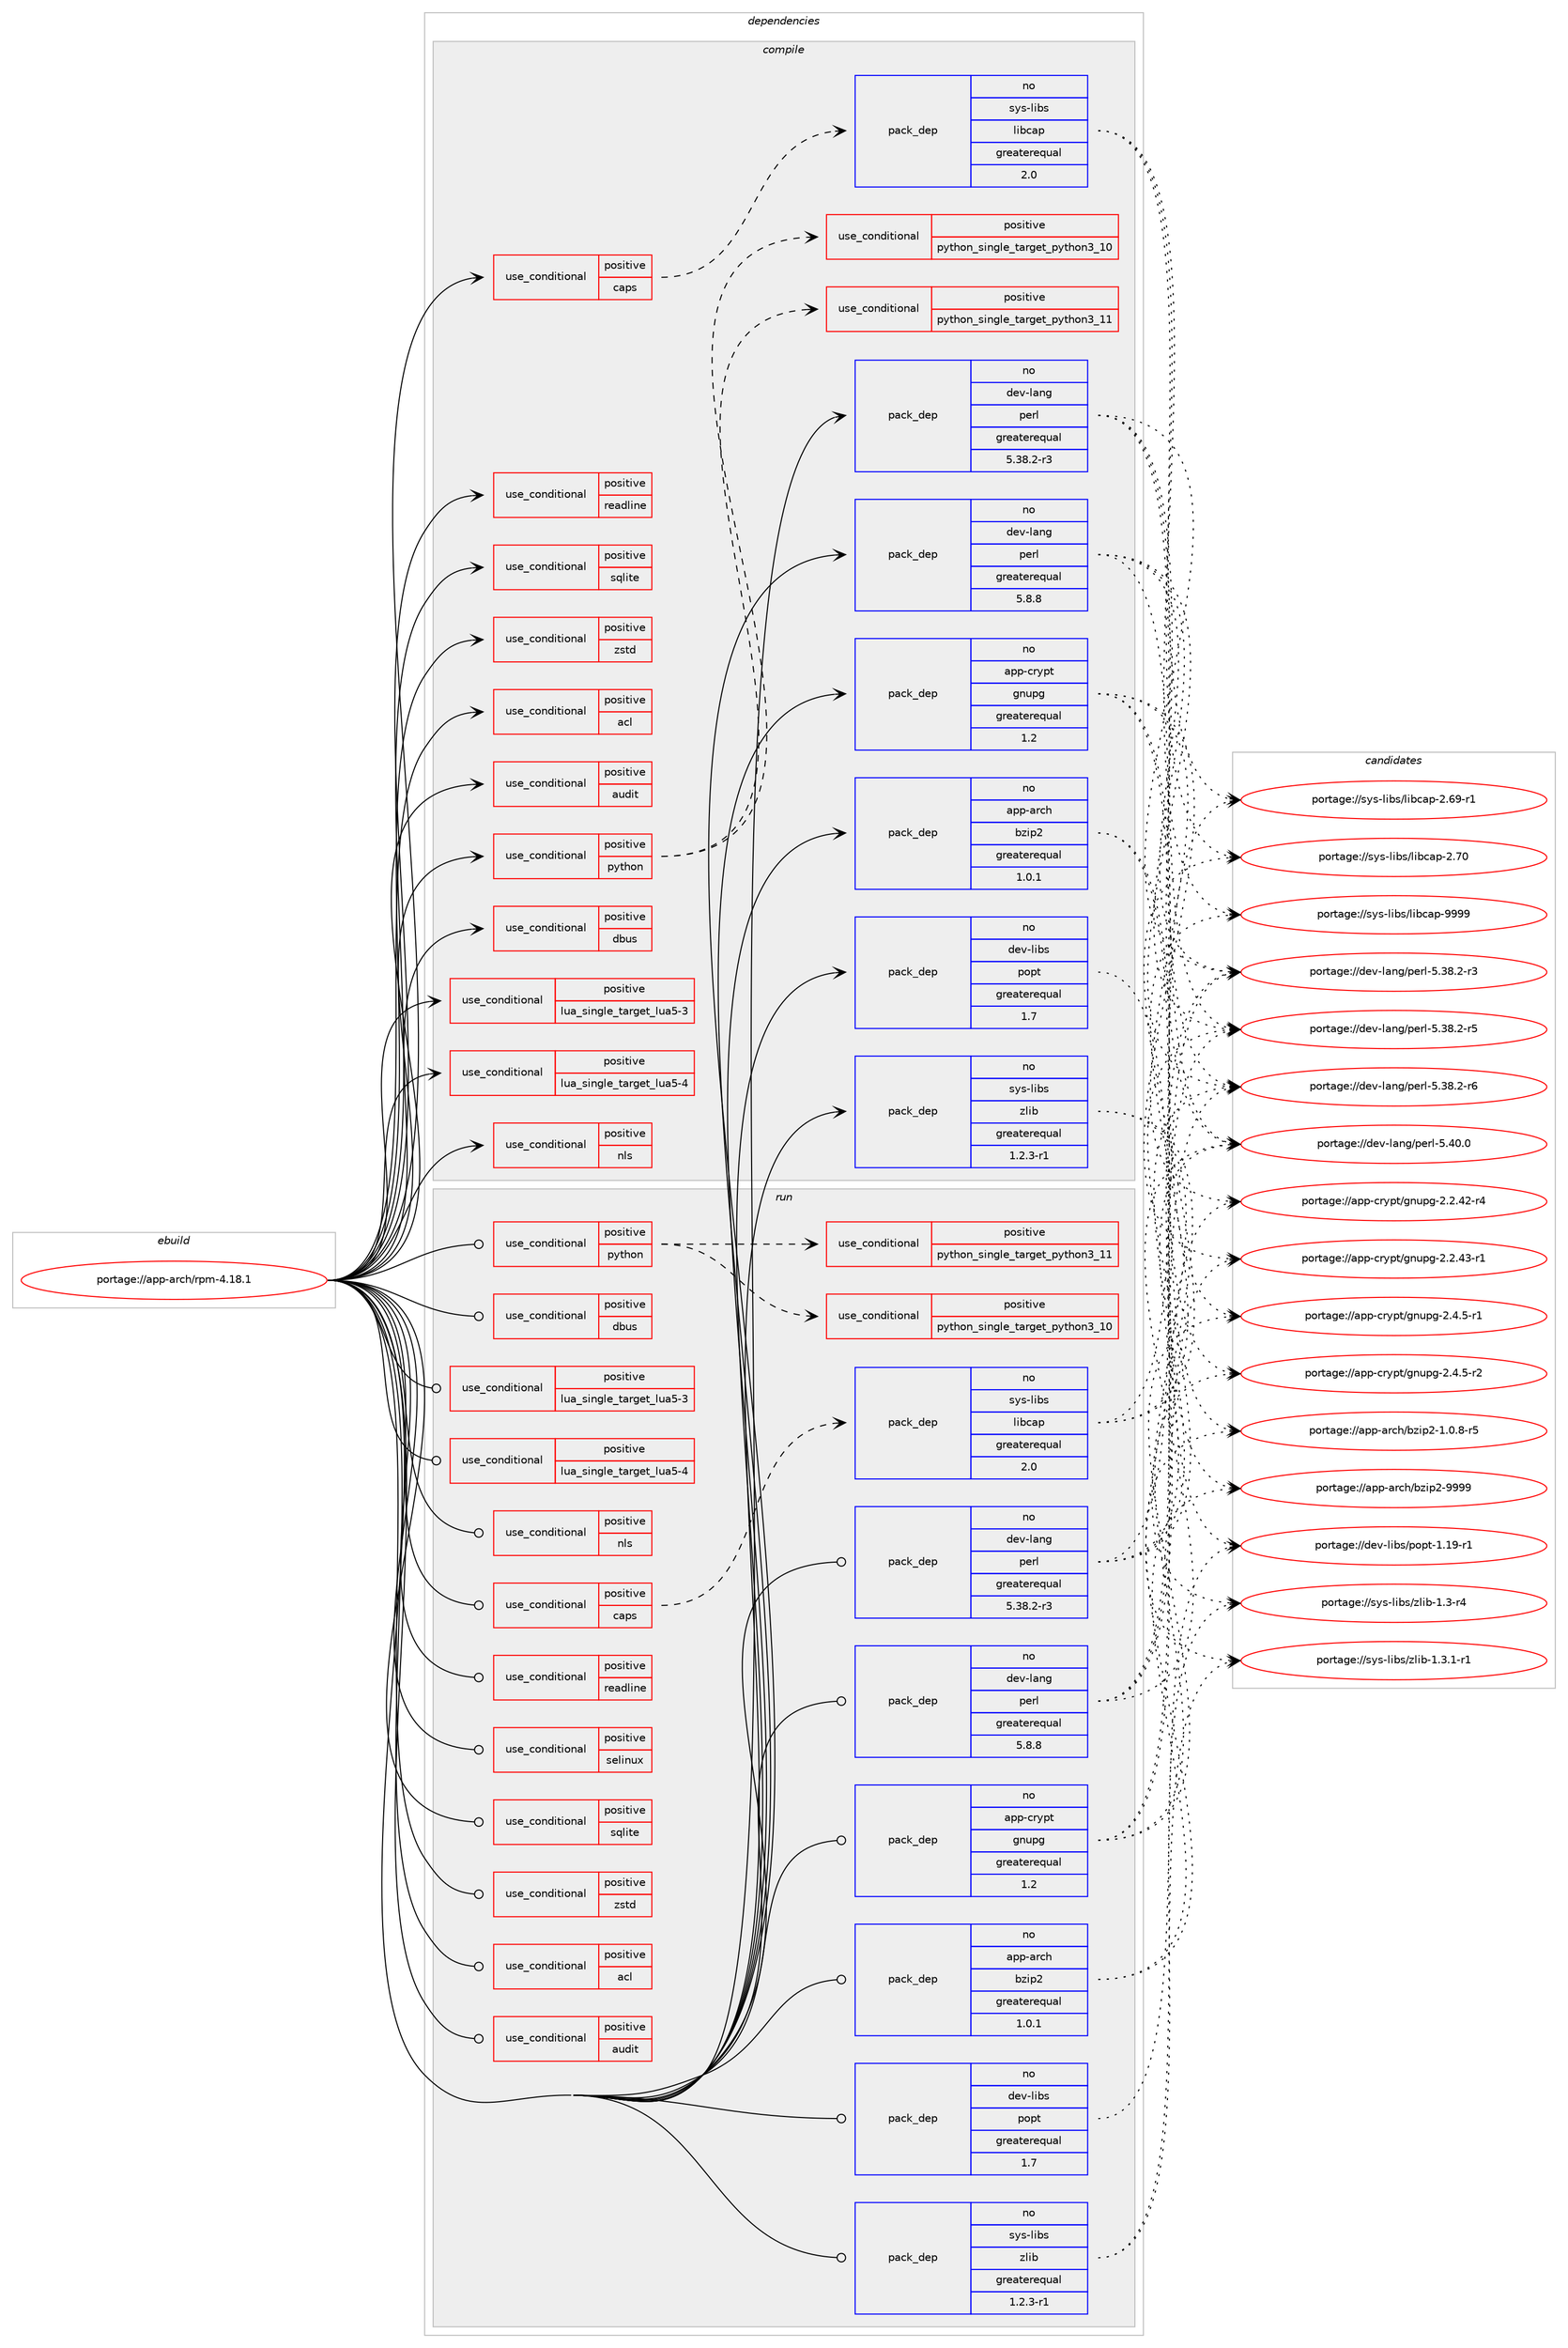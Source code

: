 digraph prolog {

# *************
# Graph options
# *************

newrank=true;
concentrate=true;
compound=true;
graph [rankdir=LR,fontname=Helvetica,fontsize=10,ranksep=1.5];#, ranksep=2.5, nodesep=0.2];
edge  [arrowhead=vee];
node  [fontname=Helvetica,fontsize=10];

# **********
# The ebuild
# **********

subgraph cluster_leftcol {
color=gray;
rank=same;
label=<<i>ebuild</i>>;
id [label="portage://app-arch/rpm-4.18.1", color=red, width=4, href="../app-arch/rpm-4.18.1.svg"];
}

# ****************
# The dependencies
# ****************

subgraph cluster_midcol {
color=gray;
label=<<i>dependencies</i>>;
subgraph cluster_compile {
fillcolor="#eeeeee";
style=filled;
label=<<i>compile</i>>;
subgraph cond1916 {
dependency3092 [label=<<TABLE BORDER="0" CELLBORDER="1" CELLSPACING="0" CELLPADDING="4"><TR><TD ROWSPAN="3" CELLPADDING="10">use_conditional</TD></TR><TR><TD>positive</TD></TR><TR><TD>acl</TD></TR></TABLE>>, shape=none, color=red];
# *** BEGIN UNKNOWN DEPENDENCY TYPE (TODO) ***
# dependency3092 -> package_dependency(portage://app-arch/rpm-4.18.1,install,no,virtual,acl,none,[,,],[],[])
# *** END UNKNOWN DEPENDENCY TYPE (TODO) ***

}
id:e -> dependency3092:w [weight=20,style="solid",arrowhead="vee"];
subgraph cond1917 {
dependency3093 [label=<<TABLE BORDER="0" CELLBORDER="1" CELLSPACING="0" CELLPADDING="4"><TR><TD ROWSPAN="3" CELLPADDING="10">use_conditional</TD></TR><TR><TD>positive</TD></TR><TR><TD>audit</TD></TR></TABLE>>, shape=none, color=red];
# *** BEGIN UNKNOWN DEPENDENCY TYPE (TODO) ***
# dependency3093 -> package_dependency(portage://app-arch/rpm-4.18.1,install,no,sys-process,audit,none,[,,],[],[])
# *** END UNKNOWN DEPENDENCY TYPE (TODO) ***

}
id:e -> dependency3093:w [weight=20,style="solid",arrowhead="vee"];
subgraph cond1918 {
dependency3094 [label=<<TABLE BORDER="0" CELLBORDER="1" CELLSPACING="0" CELLPADDING="4"><TR><TD ROWSPAN="3" CELLPADDING="10">use_conditional</TD></TR><TR><TD>positive</TD></TR><TR><TD>caps</TD></TR></TABLE>>, shape=none, color=red];
subgraph pack1150 {
dependency3095 [label=<<TABLE BORDER="0" CELLBORDER="1" CELLSPACING="0" CELLPADDING="4" WIDTH="220"><TR><TD ROWSPAN="6" CELLPADDING="30">pack_dep</TD></TR><TR><TD WIDTH="110">no</TD></TR><TR><TD>sys-libs</TD></TR><TR><TD>libcap</TD></TR><TR><TD>greaterequal</TD></TR><TR><TD>2.0</TD></TR></TABLE>>, shape=none, color=blue];
}
dependency3094:e -> dependency3095:w [weight=20,style="dashed",arrowhead="vee"];
}
id:e -> dependency3094:w [weight=20,style="solid",arrowhead="vee"];
subgraph cond1919 {
dependency3096 [label=<<TABLE BORDER="0" CELLBORDER="1" CELLSPACING="0" CELLPADDING="4"><TR><TD ROWSPAN="3" CELLPADDING="10">use_conditional</TD></TR><TR><TD>positive</TD></TR><TR><TD>dbus</TD></TR></TABLE>>, shape=none, color=red];
# *** BEGIN UNKNOWN DEPENDENCY TYPE (TODO) ***
# dependency3096 -> package_dependency(portage://app-arch/rpm-4.18.1,install,no,sys-apps,dbus,none,[,,],[],[])
# *** END UNKNOWN DEPENDENCY TYPE (TODO) ***

}
id:e -> dependency3096:w [weight=20,style="solid",arrowhead="vee"];
subgraph cond1920 {
dependency3097 [label=<<TABLE BORDER="0" CELLBORDER="1" CELLSPACING="0" CELLPADDING="4"><TR><TD ROWSPAN="3" CELLPADDING="10">use_conditional</TD></TR><TR><TD>positive</TD></TR><TR><TD>lua_single_target_lua5-3</TD></TR></TABLE>>, shape=none, color=red];
# *** BEGIN UNKNOWN DEPENDENCY TYPE (TODO) ***
# dependency3097 -> package_dependency(portage://app-arch/rpm-4.18.1,install,no,dev-lang,lua,none,[,,],[slot(5.3)],[])
# *** END UNKNOWN DEPENDENCY TYPE (TODO) ***

}
id:e -> dependency3097:w [weight=20,style="solid",arrowhead="vee"];
subgraph cond1921 {
dependency3098 [label=<<TABLE BORDER="0" CELLBORDER="1" CELLSPACING="0" CELLPADDING="4"><TR><TD ROWSPAN="3" CELLPADDING="10">use_conditional</TD></TR><TR><TD>positive</TD></TR><TR><TD>lua_single_target_lua5-4</TD></TR></TABLE>>, shape=none, color=red];
# *** BEGIN UNKNOWN DEPENDENCY TYPE (TODO) ***
# dependency3098 -> package_dependency(portage://app-arch/rpm-4.18.1,install,no,dev-lang,lua,none,[,,],[slot(5.4)],[])
# *** END UNKNOWN DEPENDENCY TYPE (TODO) ***

}
id:e -> dependency3098:w [weight=20,style="solid",arrowhead="vee"];
subgraph cond1922 {
dependency3099 [label=<<TABLE BORDER="0" CELLBORDER="1" CELLSPACING="0" CELLPADDING="4"><TR><TD ROWSPAN="3" CELLPADDING="10">use_conditional</TD></TR><TR><TD>positive</TD></TR><TR><TD>nls</TD></TR></TABLE>>, shape=none, color=red];
# *** BEGIN UNKNOWN DEPENDENCY TYPE (TODO) ***
# dependency3099 -> package_dependency(portage://app-arch/rpm-4.18.1,install,no,virtual,libintl,none,[,,],[],[])
# *** END UNKNOWN DEPENDENCY TYPE (TODO) ***

}
id:e -> dependency3099:w [weight=20,style="solid",arrowhead="vee"];
subgraph cond1923 {
dependency3100 [label=<<TABLE BORDER="0" CELLBORDER="1" CELLSPACING="0" CELLPADDING="4"><TR><TD ROWSPAN="3" CELLPADDING="10">use_conditional</TD></TR><TR><TD>positive</TD></TR><TR><TD>python</TD></TR></TABLE>>, shape=none, color=red];
subgraph cond1924 {
dependency3101 [label=<<TABLE BORDER="0" CELLBORDER="1" CELLSPACING="0" CELLPADDING="4"><TR><TD ROWSPAN="3" CELLPADDING="10">use_conditional</TD></TR><TR><TD>positive</TD></TR><TR><TD>python_single_target_python3_10</TD></TR></TABLE>>, shape=none, color=red];
# *** BEGIN UNKNOWN DEPENDENCY TYPE (TODO) ***
# dependency3101 -> package_dependency(portage://app-arch/rpm-4.18.1,install,no,dev-lang,python,none,[,,],[slot(3.10)],[])
# *** END UNKNOWN DEPENDENCY TYPE (TODO) ***

}
dependency3100:e -> dependency3101:w [weight=20,style="dashed",arrowhead="vee"];
subgraph cond1925 {
dependency3102 [label=<<TABLE BORDER="0" CELLBORDER="1" CELLSPACING="0" CELLPADDING="4"><TR><TD ROWSPAN="3" CELLPADDING="10">use_conditional</TD></TR><TR><TD>positive</TD></TR><TR><TD>python_single_target_python3_11</TD></TR></TABLE>>, shape=none, color=red];
# *** BEGIN UNKNOWN DEPENDENCY TYPE (TODO) ***
# dependency3102 -> package_dependency(portage://app-arch/rpm-4.18.1,install,no,dev-lang,python,none,[,,],[slot(3.11)],[])
# *** END UNKNOWN DEPENDENCY TYPE (TODO) ***

}
dependency3100:e -> dependency3102:w [weight=20,style="dashed",arrowhead="vee"];
}
id:e -> dependency3100:w [weight=20,style="solid",arrowhead="vee"];
subgraph cond1926 {
dependency3103 [label=<<TABLE BORDER="0" CELLBORDER="1" CELLSPACING="0" CELLPADDING="4"><TR><TD ROWSPAN="3" CELLPADDING="10">use_conditional</TD></TR><TR><TD>positive</TD></TR><TR><TD>readline</TD></TR></TABLE>>, shape=none, color=red];
# *** BEGIN UNKNOWN DEPENDENCY TYPE (TODO) ***
# dependency3103 -> package_dependency(portage://app-arch/rpm-4.18.1,install,no,sys-libs,readline,none,[,,],any_same_slot,[])
# *** END UNKNOWN DEPENDENCY TYPE (TODO) ***

}
id:e -> dependency3103:w [weight=20,style="solid",arrowhead="vee"];
subgraph cond1927 {
dependency3104 [label=<<TABLE BORDER="0" CELLBORDER="1" CELLSPACING="0" CELLPADDING="4"><TR><TD ROWSPAN="3" CELLPADDING="10">use_conditional</TD></TR><TR><TD>positive</TD></TR><TR><TD>sqlite</TD></TR></TABLE>>, shape=none, color=red];
# *** BEGIN UNKNOWN DEPENDENCY TYPE (TODO) ***
# dependency3104 -> package_dependency(portage://app-arch/rpm-4.18.1,install,no,dev-db,sqlite,none,[,,],[slot(3)],[])
# *** END UNKNOWN DEPENDENCY TYPE (TODO) ***

}
id:e -> dependency3104:w [weight=20,style="solid",arrowhead="vee"];
subgraph cond1928 {
dependency3105 [label=<<TABLE BORDER="0" CELLBORDER="1" CELLSPACING="0" CELLPADDING="4"><TR><TD ROWSPAN="3" CELLPADDING="10">use_conditional</TD></TR><TR><TD>positive</TD></TR><TR><TD>zstd</TD></TR></TABLE>>, shape=none, color=red];
# *** BEGIN UNKNOWN DEPENDENCY TYPE (TODO) ***
# dependency3105 -> package_dependency(portage://app-arch/rpm-4.18.1,install,no,app-arch,zstd,none,[,,],any_same_slot,[])
# *** END UNKNOWN DEPENDENCY TYPE (TODO) ***

}
id:e -> dependency3105:w [weight=20,style="solid",arrowhead="vee"];
subgraph pack1151 {
dependency3106 [label=<<TABLE BORDER="0" CELLBORDER="1" CELLSPACING="0" CELLPADDING="4" WIDTH="220"><TR><TD ROWSPAN="6" CELLPADDING="30">pack_dep</TD></TR><TR><TD WIDTH="110">no</TD></TR><TR><TD>app-arch</TD></TR><TR><TD>bzip2</TD></TR><TR><TD>greaterequal</TD></TR><TR><TD>1.0.1</TD></TR></TABLE>>, shape=none, color=blue];
}
id:e -> dependency3106:w [weight=20,style="solid",arrowhead="vee"];
# *** BEGIN UNKNOWN DEPENDENCY TYPE (TODO) ***
# id -> package_dependency(portage://app-arch/rpm-4.18.1,install,no,app-arch,libarchive,none,[,,],any_same_slot,[])
# *** END UNKNOWN DEPENDENCY TYPE (TODO) ***

# *** BEGIN UNKNOWN DEPENDENCY TYPE (TODO) ***
# id -> package_dependency(portage://app-arch/rpm-4.18.1,install,no,app-arch,xz-utils,none,[,,],[],[])
# *** END UNKNOWN DEPENDENCY TYPE (TODO) ***

subgraph pack1152 {
dependency3107 [label=<<TABLE BORDER="0" CELLBORDER="1" CELLSPACING="0" CELLPADDING="4" WIDTH="220"><TR><TD ROWSPAN="6" CELLPADDING="30">pack_dep</TD></TR><TR><TD WIDTH="110">no</TD></TR><TR><TD>app-crypt</TD></TR><TR><TD>gnupg</TD></TR><TR><TD>greaterequal</TD></TR><TR><TD>1.2</TD></TR></TABLE>>, shape=none, color=blue];
}
id:e -> dependency3107:w [weight=20,style="solid",arrowhead="vee"];
subgraph pack1153 {
dependency3108 [label=<<TABLE BORDER="0" CELLBORDER="1" CELLSPACING="0" CELLPADDING="4" WIDTH="220"><TR><TD ROWSPAN="6" CELLPADDING="30">pack_dep</TD></TR><TR><TD WIDTH="110">no</TD></TR><TR><TD>dev-lang</TD></TR><TR><TD>perl</TD></TR><TR><TD>greaterequal</TD></TR><TR><TD>5.38.2-r3</TD></TR></TABLE>>, shape=none, color=blue];
}
id:e -> dependency3108:w [weight=20,style="solid",arrowhead="vee"];
subgraph pack1154 {
dependency3109 [label=<<TABLE BORDER="0" CELLBORDER="1" CELLSPACING="0" CELLPADDING="4" WIDTH="220"><TR><TD ROWSPAN="6" CELLPADDING="30">pack_dep</TD></TR><TR><TD WIDTH="110">no</TD></TR><TR><TD>dev-lang</TD></TR><TR><TD>perl</TD></TR><TR><TD>greaterequal</TD></TR><TR><TD>5.8.8</TD></TR></TABLE>>, shape=none, color=blue];
}
id:e -> dependency3109:w [weight=20,style="solid",arrowhead="vee"];
# *** BEGIN UNKNOWN DEPENDENCY TYPE (TODO) ***
# id -> package_dependency(portage://app-arch/rpm-4.18.1,install,no,dev-libs,elfutils,none,[,,],[],[])
# *** END UNKNOWN DEPENDENCY TYPE (TODO) ***

# *** BEGIN UNKNOWN DEPENDENCY TYPE (TODO) ***
# id -> package_dependency(portage://app-arch/rpm-4.18.1,install,no,dev-libs,libgcrypt,none,[,,],any_same_slot,[])
# *** END UNKNOWN DEPENDENCY TYPE (TODO) ***

subgraph pack1155 {
dependency3110 [label=<<TABLE BORDER="0" CELLBORDER="1" CELLSPACING="0" CELLPADDING="4" WIDTH="220"><TR><TD ROWSPAN="6" CELLPADDING="30">pack_dep</TD></TR><TR><TD WIDTH="110">no</TD></TR><TR><TD>dev-libs</TD></TR><TR><TD>popt</TD></TR><TR><TD>greaterequal</TD></TR><TR><TD>1.7</TD></TR></TABLE>>, shape=none, color=blue];
}
id:e -> dependency3110:w [weight=20,style="solid",arrowhead="vee"];
# *** BEGIN UNKNOWN DEPENDENCY TYPE (TODO) ***
# id -> package_dependency(portage://app-arch/rpm-4.18.1,install,no,sys-apps,file,none,[,,],[],[])
# *** END UNKNOWN DEPENDENCY TYPE (TODO) ***

subgraph pack1156 {
dependency3111 [label=<<TABLE BORDER="0" CELLBORDER="1" CELLSPACING="0" CELLPADDING="4" WIDTH="220"><TR><TD ROWSPAN="6" CELLPADDING="30">pack_dep</TD></TR><TR><TD WIDTH="110">no</TD></TR><TR><TD>sys-libs</TD></TR><TR><TD>zlib</TD></TR><TR><TD>greaterequal</TD></TR><TR><TD>1.2.3-r1</TD></TR></TABLE>>, shape=none, color=blue];
}
id:e -> dependency3111:w [weight=20,style="solid",arrowhead="vee"];
# *** BEGIN UNKNOWN DEPENDENCY TYPE (TODO) ***
# id -> package_dependency(portage://app-arch/rpm-4.18.1,install,no,virtual,libintl,none,[,,],[],[])
# *** END UNKNOWN DEPENDENCY TYPE (TODO) ***

# *** BEGIN UNKNOWN DEPENDENCY TYPE (TODO) ***
# id -> package_dependency(portage://app-arch/rpm-4.18.1,install,weak,app-arch,rpm5,none,[,,],[],[])
# *** END UNKNOWN DEPENDENCY TYPE (TODO) ***

}
subgraph cluster_compileandrun {
fillcolor="#eeeeee";
style=filled;
label=<<i>compile and run</i>>;
}
subgraph cluster_run {
fillcolor="#eeeeee";
style=filled;
label=<<i>run</i>>;
subgraph cond1929 {
dependency3112 [label=<<TABLE BORDER="0" CELLBORDER="1" CELLSPACING="0" CELLPADDING="4"><TR><TD ROWSPAN="3" CELLPADDING="10">use_conditional</TD></TR><TR><TD>positive</TD></TR><TR><TD>acl</TD></TR></TABLE>>, shape=none, color=red];
# *** BEGIN UNKNOWN DEPENDENCY TYPE (TODO) ***
# dependency3112 -> package_dependency(portage://app-arch/rpm-4.18.1,run,no,virtual,acl,none,[,,],[],[])
# *** END UNKNOWN DEPENDENCY TYPE (TODO) ***

}
id:e -> dependency3112:w [weight=20,style="solid",arrowhead="odot"];
subgraph cond1930 {
dependency3113 [label=<<TABLE BORDER="0" CELLBORDER="1" CELLSPACING="0" CELLPADDING="4"><TR><TD ROWSPAN="3" CELLPADDING="10">use_conditional</TD></TR><TR><TD>positive</TD></TR><TR><TD>audit</TD></TR></TABLE>>, shape=none, color=red];
# *** BEGIN UNKNOWN DEPENDENCY TYPE (TODO) ***
# dependency3113 -> package_dependency(portage://app-arch/rpm-4.18.1,run,no,sys-process,audit,none,[,,],[],[])
# *** END UNKNOWN DEPENDENCY TYPE (TODO) ***

}
id:e -> dependency3113:w [weight=20,style="solid",arrowhead="odot"];
subgraph cond1931 {
dependency3114 [label=<<TABLE BORDER="0" CELLBORDER="1" CELLSPACING="0" CELLPADDING="4"><TR><TD ROWSPAN="3" CELLPADDING="10">use_conditional</TD></TR><TR><TD>positive</TD></TR><TR><TD>caps</TD></TR></TABLE>>, shape=none, color=red];
subgraph pack1157 {
dependency3115 [label=<<TABLE BORDER="0" CELLBORDER="1" CELLSPACING="0" CELLPADDING="4" WIDTH="220"><TR><TD ROWSPAN="6" CELLPADDING="30">pack_dep</TD></TR><TR><TD WIDTH="110">no</TD></TR><TR><TD>sys-libs</TD></TR><TR><TD>libcap</TD></TR><TR><TD>greaterequal</TD></TR><TR><TD>2.0</TD></TR></TABLE>>, shape=none, color=blue];
}
dependency3114:e -> dependency3115:w [weight=20,style="dashed",arrowhead="vee"];
}
id:e -> dependency3114:w [weight=20,style="solid",arrowhead="odot"];
subgraph cond1932 {
dependency3116 [label=<<TABLE BORDER="0" CELLBORDER="1" CELLSPACING="0" CELLPADDING="4"><TR><TD ROWSPAN="3" CELLPADDING="10">use_conditional</TD></TR><TR><TD>positive</TD></TR><TR><TD>dbus</TD></TR></TABLE>>, shape=none, color=red];
# *** BEGIN UNKNOWN DEPENDENCY TYPE (TODO) ***
# dependency3116 -> package_dependency(portage://app-arch/rpm-4.18.1,run,no,sys-apps,dbus,none,[,,],[],[])
# *** END UNKNOWN DEPENDENCY TYPE (TODO) ***

}
id:e -> dependency3116:w [weight=20,style="solid",arrowhead="odot"];
subgraph cond1933 {
dependency3117 [label=<<TABLE BORDER="0" CELLBORDER="1" CELLSPACING="0" CELLPADDING="4"><TR><TD ROWSPAN="3" CELLPADDING="10">use_conditional</TD></TR><TR><TD>positive</TD></TR><TR><TD>lua_single_target_lua5-3</TD></TR></TABLE>>, shape=none, color=red];
# *** BEGIN UNKNOWN DEPENDENCY TYPE (TODO) ***
# dependency3117 -> package_dependency(portage://app-arch/rpm-4.18.1,run,no,dev-lang,lua,none,[,,],[slot(5.3)],[])
# *** END UNKNOWN DEPENDENCY TYPE (TODO) ***

}
id:e -> dependency3117:w [weight=20,style="solid",arrowhead="odot"];
subgraph cond1934 {
dependency3118 [label=<<TABLE BORDER="0" CELLBORDER="1" CELLSPACING="0" CELLPADDING="4"><TR><TD ROWSPAN="3" CELLPADDING="10">use_conditional</TD></TR><TR><TD>positive</TD></TR><TR><TD>lua_single_target_lua5-4</TD></TR></TABLE>>, shape=none, color=red];
# *** BEGIN UNKNOWN DEPENDENCY TYPE (TODO) ***
# dependency3118 -> package_dependency(portage://app-arch/rpm-4.18.1,run,no,dev-lang,lua,none,[,,],[slot(5.4)],[])
# *** END UNKNOWN DEPENDENCY TYPE (TODO) ***

}
id:e -> dependency3118:w [weight=20,style="solid",arrowhead="odot"];
subgraph cond1935 {
dependency3119 [label=<<TABLE BORDER="0" CELLBORDER="1" CELLSPACING="0" CELLPADDING="4"><TR><TD ROWSPAN="3" CELLPADDING="10">use_conditional</TD></TR><TR><TD>positive</TD></TR><TR><TD>nls</TD></TR></TABLE>>, shape=none, color=red];
# *** BEGIN UNKNOWN DEPENDENCY TYPE (TODO) ***
# dependency3119 -> package_dependency(portage://app-arch/rpm-4.18.1,run,no,virtual,libintl,none,[,,],[],[])
# *** END UNKNOWN DEPENDENCY TYPE (TODO) ***

}
id:e -> dependency3119:w [weight=20,style="solid",arrowhead="odot"];
subgraph cond1936 {
dependency3120 [label=<<TABLE BORDER="0" CELLBORDER="1" CELLSPACING="0" CELLPADDING="4"><TR><TD ROWSPAN="3" CELLPADDING="10">use_conditional</TD></TR><TR><TD>positive</TD></TR><TR><TD>python</TD></TR></TABLE>>, shape=none, color=red];
subgraph cond1937 {
dependency3121 [label=<<TABLE BORDER="0" CELLBORDER="1" CELLSPACING="0" CELLPADDING="4"><TR><TD ROWSPAN="3" CELLPADDING="10">use_conditional</TD></TR><TR><TD>positive</TD></TR><TR><TD>python_single_target_python3_10</TD></TR></TABLE>>, shape=none, color=red];
# *** BEGIN UNKNOWN DEPENDENCY TYPE (TODO) ***
# dependency3121 -> package_dependency(portage://app-arch/rpm-4.18.1,run,no,dev-lang,python,none,[,,],[slot(3.10)],[])
# *** END UNKNOWN DEPENDENCY TYPE (TODO) ***

}
dependency3120:e -> dependency3121:w [weight=20,style="dashed",arrowhead="vee"];
subgraph cond1938 {
dependency3122 [label=<<TABLE BORDER="0" CELLBORDER="1" CELLSPACING="0" CELLPADDING="4"><TR><TD ROWSPAN="3" CELLPADDING="10">use_conditional</TD></TR><TR><TD>positive</TD></TR><TR><TD>python_single_target_python3_11</TD></TR></TABLE>>, shape=none, color=red];
# *** BEGIN UNKNOWN DEPENDENCY TYPE (TODO) ***
# dependency3122 -> package_dependency(portage://app-arch/rpm-4.18.1,run,no,dev-lang,python,none,[,,],[slot(3.11)],[])
# *** END UNKNOWN DEPENDENCY TYPE (TODO) ***

}
dependency3120:e -> dependency3122:w [weight=20,style="dashed",arrowhead="vee"];
}
id:e -> dependency3120:w [weight=20,style="solid",arrowhead="odot"];
subgraph cond1939 {
dependency3123 [label=<<TABLE BORDER="0" CELLBORDER="1" CELLSPACING="0" CELLPADDING="4"><TR><TD ROWSPAN="3" CELLPADDING="10">use_conditional</TD></TR><TR><TD>positive</TD></TR><TR><TD>readline</TD></TR></TABLE>>, shape=none, color=red];
# *** BEGIN UNKNOWN DEPENDENCY TYPE (TODO) ***
# dependency3123 -> package_dependency(portage://app-arch/rpm-4.18.1,run,no,sys-libs,readline,none,[,,],any_same_slot,[])
# *** END UNKNOWN DEPENDENCY TYPE (TODO) ***

}
id:e -> dependency3123:w [weight=20,style="solid",arrowhead="odot"];
subgraph cond1940 {
dependency3124 [label=<<TABLE BORDER="0" CELLBORDER="1" CELLSPACING="0" CELLPADDING="4"><TR><TD ROWSPAN="3" CELLPADDING="10">use_conditional</TD></TR><TR><TD>positive</TD></TR><TR><TD>selinux</TD></TR></TABLE>>, shape=none, color=red];
# *** BEGIN UNKNOWN DEPENDENCY TYPE (TODO) ***
# dependency3124 -> package_dependency(portage://app-arch/rpm-4.18.1,run,no,sec-policy,selinux-rpm,none,[,,],[],[])
# *** END UNKNOWN DEPENDENCY TYPE (TODO) ***

}
id:e -> dependency3124:w [weight=20,style="solid",arrowhead="odot"];
subgraph cond1941 {
dependency3125 [label=<<TABLE BORDER="0" CELLBORDER="1" CELLSPACING="0" CELLPADDING="4"><TR><TD ROWSPAN="3" CELLPADDING="10">use_conditional</TD></TR><TR><TD>positive</TD></TR><TR><TD>sqlite</TD></TR></TABLE>>, shape=none, color=red];
# *** BEGIN UNKNOWN DEPENDENCY TYPE (TODO) ***
# dependency3125 -> package_dependency(portage://app-arch/rpm-4.18.1,run,no,dev-db,sqlite,none,[,,],[slot(3)],[])
# *** END UNKNOWN DEPENDENCY TYPE (TODO) ***

}
id:e -> dependency3125:w [weight=20,style="solid",arrowhead="odot"];
subgraph cond1942 {
dependency3126 [label=<<TABLE BORDER="0" CELLBORDER="1" CELLSPACING="0" CELLPADDING="4"><TR><TD ROWSPAN="3" CELLPADDING="10">use_conditional</TD></TR><TR><TD>positive</TD></TR><TR><TD>zstd</TD></TR></TABLE>>, shape=none, color=red];
# *** BEGIN UNKNOWN DEPENDENCY TYPE (TODO) ***
# dependency3126 -> package_dependency(portage://app-arch/rpm-4.18.1,run,no,app-arch,zstd,none,[,,],any_same_slot,[])
# *** END UNKNOWN DEPENDENCY TYPE (TODO) ***

}
id:e -> dependency3126:w [weight=20,style="solid",arrowhead="odot"];
subgraph pack1158 {
dependency3127 [label=<<TABLE BORDER="0" CELLBORDER="1" CELLSPACING="0" CELLPADDING="4" WIDTH="220"><TR><TD ROWSPAN="6" CELLPADDING="30">pack_dep</TD></TR><TR><TD WIDTH="110">no</TD></TR><TR><TD>app-arch</TD></TR><TR><TD>bzip2</TD></TR><TR><TD>greaterequal</TD></TR><TR><TD>1.0.1</TD></TR></TABLE>>, shape=none, color=blue];
}
id:e -> dependency3127:w [weight=20,style="solid",arrowhead="odot"];
# *** BEGIN UNKNOWN DEPENDENCY TYPE (TODO) ***
# id -> package_dependency(portage://app-arch/rpm-4.18.1,run,no,app-arch,libarchive,none,[,,],any_same_slot,[])
# *** END UNKNOWN DEPENDENCY TYPE (TODO) ***

# *** BEGIN UNKNOWN DEPENDENCY TYPE (TODO) ***
# id -> package_dependency(portage://app-arch/rpm-4.18.1,run,no,app-arch,xz-utils,none,[,,],[],[])
# *** END UNKNOWN DEPENDENCY TYPE (TODO) ***

subgraph pack1159 {
dependency3128 [label=<<TABLE BORDER="0" CELLBORDER="1" CELLSPACING="0" CELLPADDING="4" WIDTH="220"><TR><TD ROWSPAN="6" CELLPADDING="30">pack_dep</TD></TR><TR><TD WIDTH="110">no</TD></TR><TR><TD>app-crypt</TD></TR><TR><TD>gnupg</TD></TR><TR><TD>greaterequal</TD></TR><TR><TD>1.2</TD></TR></TABLE>>, shape=none, color=blue];
}
id:e -> dependency3128:w [weight=20,style="solid",arrowhead="odot"];
subgraph pack1160 {
dependency3129 [label=<<TABLE BORDER="0" CELLBORDER="1" CELLSPACING="0" CELLPADDING="4" WIDTH="220"><TR><TD ROWSPAN="6" CELLPADDING="30">pack_dep</TD></TR><TR><TD WIDTH="110">no</TD></TR><TR><TD>dev-lang</TD></TR><TR><TD>perl</TD></TR><TR><TD>greaterequal</TD></TR><TR><TD>5.38.2-r3</TD></TR></TABLE>>, shape=none, color=blue];
}
id:e -> dependency3129:w [weight=20,style="solid",arrowhead="odot"];
subgraph pack1161 {
dependency3130 [label=<<TABLE BORDER="0" CELLBORDER="1" CELLSPACING="0" CELLPADDING="4" WIDTH="220"><TR><TD ROWSPAN="6" CELLPADDING="30">pack_dep</TD></TR><TR><TD WIDTH="110">no</TD></TR><TR><TD>dev-lang</TD></TR><TR><TD>perl</TD></TR><TR><TD>greaterequal</TD></TR><TR><TD>5.8.8</TD></TR></TABLE>>, shape=none, color=blue];
}
id:e -> dependency3130:w [weight=20,style="solid",arrowhead="odot"];
# *** BEGIN UNKNOWN DEPENDENCY TYPE (TODO) ***
# id -> package_dependency(portage://app-arch/rpm-4.18.1,run,no,dev-lang,perl,none,[,,],any_same_slot,[])
# *** END UNKNOWN DEPENDENCY TYPE (TODO) ***

# *** BEGIN UNKNOWN DEPENDENCY TYPE (TODO) ***
# id -> package_dependency(portage://app-arch/rpm-4.18.1,run,no,dev-libs,elfutils,none,[,,],[],[])
# *** END UNKNOWN DEPENDENCY TYPE (TODO) ***

# *** BEGIN UNKNOWN DEPENDENCY TYPE (TODO) ***
# id -> package_dependency(portage://app-arch/rpm-4.18.1,run,no,dev-libs,libgcrypt,none,[,,],any_same_slot,[])
# *** END UNKNOWN DEPENDENCY TYPE (TODO) ***

subgraph pack1162 {
dependency3131 [label=<<TABLE BORDER="0" CELLBORDER="1" CELLSPACING="0" CELLPADDING="4" WIDTH="220"><TR><TD ROWSPAN="6" CELLPADDING="30">pack_dep</TD></TR><TR><TD WIDTH="110">no</TD></TR><TR><TD>dev-libs</TD></TR><TR><TD>popt</TD></TR><TR><TD>greaterequal</TD></TR><TR><TD>1.7</TD></TR></TABLE>>, shape=none, color=blue];
}
id:e -> dependency3131:w [weight=20,style="solid",arrowhead="odot"];
# *** BEGIN UNKNOWN DEPENDENCY TYPE (TODO) ***
# id -> package_dependency(portage://app-arch/rpm-4.18.1,run,no,sys-apps,file,none,[,,],[],[])
# *** END UNKNOWN DEPENDENCY TYPE (TODO) ***

subgraph pack1163 {
dependency3132 [label=<<TABLE BORDER="0" CELLBORDER="1" CELLSPACING="0" CELLPADDING="4" WIDTH="220"><TR><TD ROWSPAN="6" CELLPADDING="30">pack_dep</TD></TR><TR><TD WIDTH="110">no</TD></TR><TR><TD>sys-libs</TD></TR><TR><TD>zlib</TD></TR><TR><TD>greaterequal</TD></TR><TR><TD>1.2.3-r1</TD></TR></TABLE>>, shape=none, color=blue];
}
id:e -> dependency3132:w [weight=20,style="solid",arrowhead="odot"];
# *** BEGIN UNKNOWN DEPENDENCY TYPE (TODO) ***
# id -> package_dependency(portage://app-arch/rpm-4.18.1,run,no,virtual,libintl,none,[,,],[],[])
# *** END UNKNOWN DEPENDENCY TYPE (TODO) ***

# *** BEGIN UNKNOWN DEPENDENCY TYPE (TODO) ***
# id -> package_dependency(portage://app-arch/rpm-4.18.1,run,weak,app-arch,rpm5,none,[,,],[],[])
# *** END UNKNOWN DEPENDENCY TYPE (TODO) ***

}
}

# **************
# The candidates
# **************

subgraph cluster_choices {
rank=same;
color=gray;
label=<<i>candidates</i>>;

subgraph choice1150 {
color=black;
nodesep=1;
choice11512111545108105981154710810598999711245504654574511449 [label="portage://sys-libs/libcap-2.69-r1", color=red, width=4,href="../sys-libs/libcap-2.69-r1.svg"];
choice1151211154510810598115471081059899971124550465548 [label="portage://sys-libs/libcap-2.70", color=red, width=4,href="../sys-libs/libcap-2.70.svg"];
choice1151211154510810598115471081059899971124557575757 [label="portage://sys-libs/libcap-9999", color=red, width=4,href="../sys-libs/libcap-9999.svg"];
dependency3095:e -> choice11512111545108105981154710810598999711245504654574511449:w [style=dotted,weight="100"];
dependency3095:e -> choice1151211154510810598115471081059899971124550465548:w [style=dotted,weight="100"];
dependency3095:e -> choice1151211154510810598115471081059899971124557575757:w [style=dotted,weight="100"];
}
subgraph choice1151 {
color=black;
nodesep=1;
choice971121124597114991044798122105112504549464846564511453 [label="portage://app-arch/bzip2-1.0.8-r5", color=red, width=4,href="../app-arch/bzip2-1.0.8-r5.svg"];
choice971121124597114991044798122105112504557575757 [label="portage://app-arch/bzip2-9999", color=red, width=4,href="../app-arch/bzip2-9999.svg"];
dependency3106:e -> choice971121124597114991044798122105112504549464846564511453:w [style=dotted,weight="100"];
dependency3106:e -> choice971121124597114991044798122105112504557575757:w [style=dotted,weight="100"];
}
subgraph choice1152 {
color=black;
nodesep=1;
choice97112112459911412111211647103110117112103455046504652504511452 [label="portage://app-crypt/gnupg-2.2.42-r4", color=red, width=4,href="../app-crypt/gnupg-2.2.42-r4.svg"];
choice97112112459911412111211647103110117112103455046504652514511449 [label="portage://app-crypt/gnupg-2.2.43-r1", color=red, width=4,href="../app-crypt/gnupg-2.2.43-r1.svg"];
choice971121124599114121112116471031101171121034550465246534511449 [label="portage://app-crypt/gnupg-2.4.5-r1", color=red, width=4,href="../app-crypt/gnupg-2.4.5-r1.svg"];
choice971121124599114121112116471031101171121034550465246534511450 [label="portage://app-crypt/gnupg-2.4.5-r2", color=red, width=4,href="../app-crypt/gnupg-2.4.5-r2.svg"];
dependency3107:e -> choice97112112459911412111211647103110117112103455046504652504511452:w [style=dotted,weight="100"];
dependency3107:e -> choice97112112459911412111211647103110117112103455046504652514511449:w [style=dotted,weight="100"];
dependency3107:e -> choice971121124599114121112116471031101171121034550465246534511449:w [style=dotted,weight="100"];
dependency3107:e -> choice971121124599114121112116471031101171121034550465246534511450:w [style=dotted,weight="100"];
}
subgraph choice1153 {
color=black;
nodesep=1;
choice100101118451089711010347112101114108455346515646504511451 [label="portage://dev-lang/perl-5.38.2-r3", color=red, width=4,href="../dev-lang/perl-5.38.2-r3.svg"];
choice100101118451089711010347112101114108455346515646504511453 [label="portage://dev-lang/perl-5.38.2-r5", color=red, width=4,href="../dev-lang/perl-5.38.2-r5.svg"];
choice100101118451089711010347112101114108455346515646504511454 [label="portage://dev-lang/perl-5.38.2-r6", color=red, width=4,href="../dev-lang/perl-5.38.2-r6.svg"];
choice10010111845108971101034711210111410845534652484648 [label="portage://dev-lang/perl-5.40.0", color=red, width=4,href="../dev-lang/perl-5.40.0.svg"];
dependency3108:e -> choice100101118451089711010347112101114108455346515646504511451:w [style=dotted,weight="100"];
dependency3108:e -> choice100101118451089711010347112101114108455346515646504511453:w [style=dotted,weight="100"];
dependency3108:e -> choice100101118451089711010347112101114108455346515646504511454:w [style=dotted,weight="100"];
dependency3108:e -> choice10010111845108971101034711210111410845534652484648:w [style=dotted,weight="100"];
}
subgraph choice1154 {
color=black;
nodesep=1;
choice100101118451089711010347112101114108455346515646504511451 [label="portage://dev-lang/perl-5.38.2-r3", color=red, width=4,href="../dev-lang/perl-5.38.2-r3.svg"];
choice100101118451089711010347112101114108455346515646504511453 [label="portage://dev-lang/perl-5.38.2-r5", color=red, width=4,href="../dev-lang/perl-5.38.2-r5.svg"];
choice100101118451089711010347112101114108455346515646504511454 [label="portage://dev-lang/perl-5.38.2-r6", color=red, width=4,href="../dev-lang/perl-5.38.2-r6.svg"];
choice10010111845108971101034711210111410845534652484648 [label="portage://dev-lang/perl-5.40.0", color=red, width=4,href="../dev-lang/perl-5.40.0.svg"];
dependency3109:e -> choice100101118451089711010347112101114108455346515646504511451:w [style=dotted,weight="100"];
dependency3109:e -> choice100101118451089711010347112101114108455346515646504511453:w [style=dotted,weight="100"];
dependency3109:e -> choice100101118451089711010347112101114108455346515646504511454:w [style=dotted,weight="100"];
dependency3109:e -> choice10010111845108971101034711210111410845534652484648:w [style=dotted,weight="100"];
}
subgraph choice1155 {
color=black;
nodesep=1;
choice10010111845108105981154711211111211645494649574511449 [label="portage://dev-libs/popt-1.19-r1", color=red, width=4,href="../dev-libs/popt-1.19-r1.svg"];
dependency3110:e -> choice10010111845108105981154711211111211645494649574511449:w [style=dotted,weight="100"];
}
subgraph choice1156 {
color=black;
nodesep=1;
choice11512111545108105981154712210810598454946514511452 [label="portage://sys-libs/zlib-1.3-r4", color=red, width=4,href="../sys-libs/zlib-1.3-r4.svg"];
choice115121115451081059811547122108105984549465146494511449 [label="portage://sys-libs/zlib-1.3.1-r1", color=red, width=4,href="../sys-libs/zlib-1.3.1-r1.svg"];
dependency3111:e -> choice11512111545108105981154712210810598454946514511452:w [style=dotted,weight="100"];
dependency3111:e -> choice115121115451081059811547122108105984549465146494511449:w [style=dotted,weight="100"];
}
subgraph choice1157 {
color=black;
nodesep=1;
choice11512111545108105981154710810598999711245504654574511449 [label="portage://sys-libs/libcap-2.69-r1", color=red, width=4,href="../sys-libs/libcap-2.69-r1.svg"];
choice1151211154510810598115471081059899971124550465548 [label="portage://sys-libs/libcap-2.70", color=red, width=4,href="../sys-libs/libcap-2.70.svg"];
choice1151211154510810598115471081059899971124557575757 [label="portage://sys-libs/libcap-9999", color=red, width=4,href="../sys-libs/libcap-9999.svg"];
dependency3115:e -> choice11512111545108105981154710810598999711245504654574511449:w [style=dotted,weight="100"];
dependency3115:e -> choice1151211154510810598115471081059899971124550465548:w [style=dotted,weight="100"];
dependency3115:e -> choice1151211154510810598115471081059899971124557575757:w [style=dotted,weight="100"];
}
subgraph choice1158 {
color=black;
nodesep=1;
choice971121124597114991044798122105112504549464846564511453 [label="portage://app-arch/bzip2-1.0.8-r5", color=red, width=4,href="../app-arch/bzip2-1.0.8-r5.svg"];
choice971121124597114991044798122105112504557575757 [label="portage://app-arch/bzip2-9999", color=red, width=4,href="../app-arch/bzip2-9999.svg"];
dependency3127:e -> choice971121124597114991044798122105112504549464846564511453:w [style=dotted,weight="100"];
dependency3127:e -> choice971121124597114991044798122105112504557575757:w [style=dotted,weight="100"];
}
subgraph choice1159 {
color=black;
nodesep=1;
choice97112112459911412111211647103110117112103455046504652504511452 [label="portage://app-crypt/gnupg-2.2.42-r4", color=red, width=4,href="../app-crypt/gnupg-2.2.42-r4.svg"];
choice97112112459911412111211647103110117112103455046504652514511449 [label="portage://app-crypt/gnupg-2.2.43-r1", color=red, width=4,href="../app-crypt/gnupg-2.2.43-r1.svg"];
choice971121124599114121112116471031101171121034550465246534511449 [label="portage://app-crypt/gnupg-2.4.5-r1", color=red, width=4,href="../app-crypt/gnupg-2.4.5-r1.svg"];
choice971121124599114121112116471031101171121034550465246534511450 [label="portage://app-crypt/gnupg-2.4.5-r2", color=red, width=4,href="../app-crypt/gnupg-2.4.5-r2.svg"];
dependency3128:e -> choice97112112459911412111211647103110117112103455046504652504511452:w [style=dotted,weight="100"];
dependency3128:e -> choice97112112459911412111211647103110117112103455046504652514511449:w [style=dotted,weight="100"];
dependency3128:e -> choice971121124599114121112116471031101171121034550465246534511449:w [style=dotted,weight="100"];
dependency3128:e -> choice971121124599114121112116471031101171121034550465246534511450:w [style=dotted,weight="100"];
}
subgraph choice1160 {
color=black;
nodesep=1;
choice100101118451089711010347112101114108455346515646504511451 [label="portage://dev-lang/perl-5.38.2-r3", color=red, width=4,href="../dev-lang/perl-5.38.2-r3.svg"];
choice100101118451089711010347112101114108455346515646504511453 [label="portage://dev-lang/perl-5.38.2-r5", color=red, width=4,href="../dev-lang/perl-5.38.2-r5.svg"];
choice100101118451089711010347112101114108455346515646504511454 [label="portage://dev-lang/perl-5.38.2-r6", color=red, width=4,href="../dev-lang/perl-5.38.2-r6.svg"];
choice10010111845108971101034711210111410845534652484648 [label="portage://dev-lang/perl-5.40.0", color=red, width=4,href="../dev-lang/perl-5.40.0.svg"];
dependency3129:e -> choice100101118451089711010347112101114108455346515646504511451:w [style=dotted,weight="100"];
dependency3129:e -> choice100101118451089711010347112101114108455346515646504511453:w [style=dotted,weight="100"];
dependency3129:e -> choice100101118451089711010347112101114108455346515646504511454:w [style=dotted,weight="100"];
dependency3129:e -> choice10010111845108971101034711210111410845534652484648:w [style=dotted,weight="100"];
}
subgraph choice1161 {
color=black;
nodesep=1;
choice100101118451089711010347112101114108455346515646504511451 [label="portage://dev-lang/perl-5.38.2-r3", color=red, width=4,href="../dev-lang/perl-5.38.2-r3.svg"];
choice100101118451089711010347112101114108455346515646504511453 [label="portage://dev-lang/perl-5.38.2-r5", color=red, width=4,href="../dev-lang/perl-5.38.2-r5.svg"];
choice100101118451089711010347112101114108455346515646504511454 [label="portage://dev-lang/perl-5.38.2-r6", color=red, width=4,href="../dev-lang/perl-5.38.2-r6.svg"];
choice10010111845108971101034711210111410845534652484648 [label="portage://dev-lang/perl-5.40.0", color=red, width=4,href="../dev-lang/perl-5.40.0.svg"];
dependency3130:e -> choice100101118451089711010347112101114108455346515646504511451:w [style=dotted,weight="100"];
dependency3130:e -> choice100101118451089711010347112101114108455346515646504511453:w [style=dotted,weight="100"];
dependency3130:e -> choice100101118451089711010347112101114108455346515646504511454:w [style=dotted,weight="100"];
dependency3130:e -> choice10010111845108971101034711210111410845534652484648:w [style=dotted,weight="100"];
}
subgraph choice1162 {
color=black;
nodesep=1;
choice10010111845108105981154711211111211645494649574511449 [label="portage://dev-libs/popt-1.19-r1", color=red, width=4,href="../dev-libs/popt-1.19-r1.svg"];
dependency3131:e -> choice10010111845108105981154711211111211645494649574511449:w [style=dotted,weight="100"];
}
subgraph choice1163 {
color=black;
nodesep=1;
choice11512111545108105981154712210810598454946514511452 [label="portage://sys-libs/zlib-1.3-r4", color=red, width=4,href="../sys-libs/zlib-1.3-r4.svg"];
choice115121115451081059811547122108105984549465146494511449 [label="portage://sys-libs/zlib-1.3.1-r1", color=red, width=4,href="../sys-libs/zlib-1.3.1-r1.svg"];
dependency3132:e -> choice11512111545108105981154712210810598454946514511452:w [style=dotted,weight="100"];
dependency3132:e -> choice115121115451081059811547122108105984549465146494511449:w [style=dotted,weight="100"];
}
}

}
